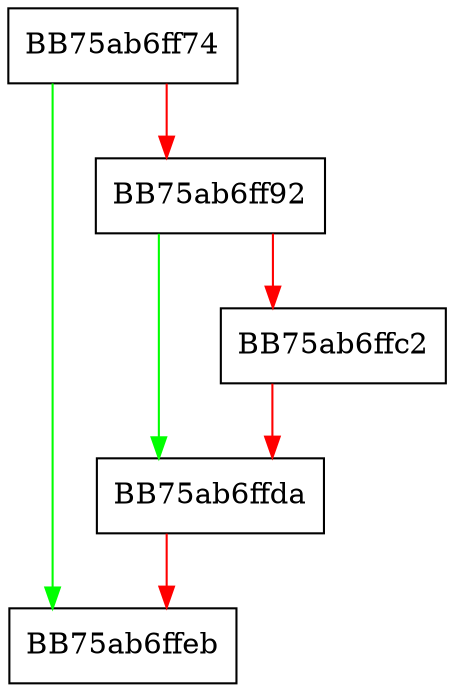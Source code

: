 digraph pop_back {
  node [shape="box"];
  graph [splines=ortho];
  BB75ab6ff74 -> BB75ab6ffeb [color="green"];
  BB75ab6ff74 -> BB75ab6ff92 [color="red"];
  BB75ab6ff92 -> BB75ab6ffda [color="green"];
  BB75ab6ff92 -> BB75ab6ffc2 [color="red"];
  BB75ab6ffc2 -> BB75ab6ffda [color="red"];
  BB75ab6ffda -> BB75ab6ffeb [color="red"];
}